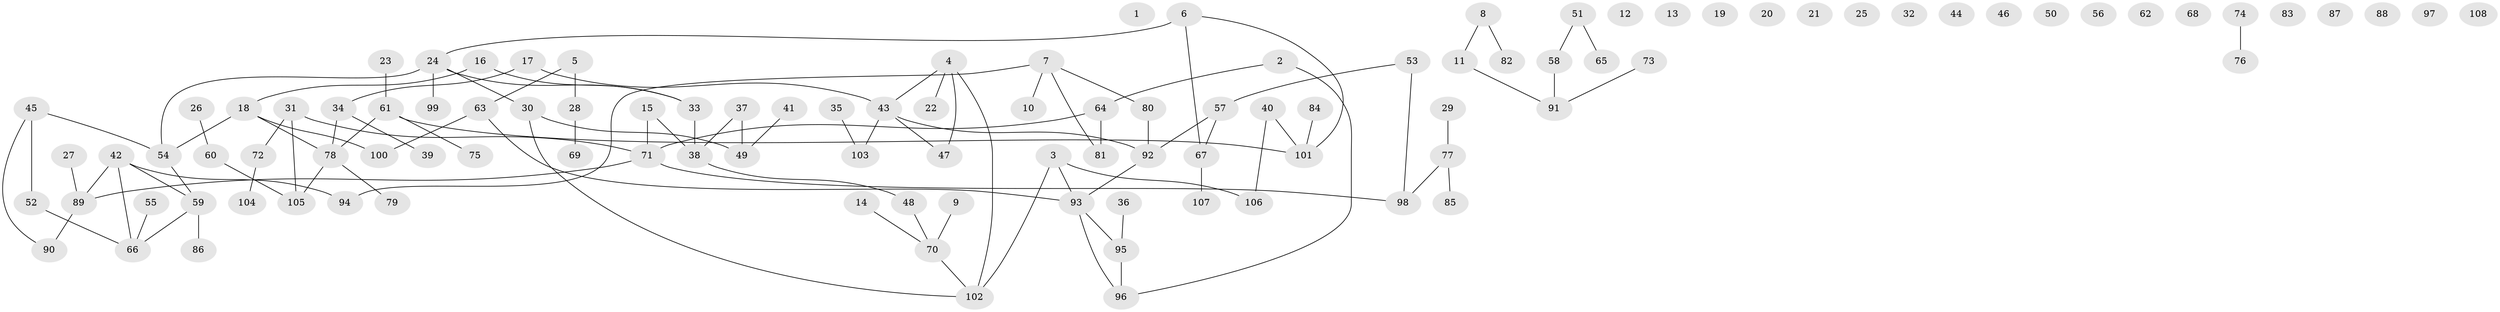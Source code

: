 // coarse degree distribution, {0: 0.3225806451612903, 4: 0.12903225806451613, 8: 0.016129032258064516, 3: 0.0967741935483871, 9: 0.016129032258064516, 1: 0.25806451612903225, 7: 0.016129032258064516, 5: 0.03225806451612903, 2: 0.11290322580645161}
// Generated by graph-tools (version 1.1) at 2025/16/03/04/25 18:16:32]
// undirected, 108 vertices, 106 edges
graph export_dot {
graph [start="1"]
  node [color=gray90,style=filled];
  1;
  2;
  3;
  4;
  5;
  6;
  7;
  8;
  9;
  10;
  11;
  12;
  13;
  14;
  15;
  16;
  17;
  18;
  19;
  20;
  21;
  22;
  23;
  24;
  25;
  26;
  27;
  28;
  29;
  30;
  31;
  32;
  33;
  34;
  35;
  36;
  37;
  38;
  39;
  40;
  41;
  42;
  43;
  44;
  45;
  46;
  47;
  48;
  49;
  50;
  51;
  52;
  53;
  54;
  55;
  56;
  57;
  58;
  59;
  60;
  61;
  62;
  63;
  64;
  65;
  66;
  67;
  68;
  69;
  70;
  71;
  72;
  73;
  74;
  75;
  76;
  77;
  78;
  79;
  80;
  81;
  82;
  83;
  84;
  85;
  86;
  87;
  88;
  89;
  90;
  91;
  92;
  93;
  94;
  95;
  96;
  97;
  98;
  99;
  100;
  101;
  102;
  103;
  104;
  105;
  106;
  107;
  108;
  2 -- 64;
  2 -- 96;
  3 -- 93;
  3 -- 102;
  3 -- 106;
  4 -- 22;
  4 -- 43;
  4 -- 47;
  4 -- 102;
  5 -- 28;
  5 -- 63;
  6 -- 24;
  6 -- 67;
  6 -- 101;
  7 -- 10;
  7 -- 80;
  7 -- 81;
  7 -- 94;
  8 -- 11;
  8 -- 82;
  9 -- 70;
  11 -- 91;
  14 -- 70;
  15 -- 38;
  15 -- 71;
  16 -- 18;
  16 -- 33;
  17 -- 34;
  17 -- 43;
  18 -- 54;
  18 -- 78;
  18 -- 100;
  23 -- 61;
  24 -- 30;
  24 -- 33;
  24 -- 54;
  24 -- 99;
  26 -- 60;
  27 -- 89;
  28 -- 69;
  29 -- 77;
  30 -- 49;
  30 -- 102;
  31 -- 71;
  31 -- 72;
  31 -- 105;
  33 -- 38;
  34 -- 39;
  34 -- 78;
  35 -- 103;
  36 -- 95;
  37 -- 38;
  37 -- 49;
  38 -- 48;
  40 -- 101;
  40 -- 106;
  41 -- 49;
  42 -- 59;
  42 -- 66;
  42 -- 89;
  42 -- 94;
  43 -- 47;
  43 -- 92;
  43 -- 103;
  45 -- 52;
  45 -- 54;
  45 -- 90;
  48 -- 70;
  51 -- 58;
  51 -- 65;
  52 -- 66;
  53 -- 57;
  53 -- 98;
  54 -- 59;
  55 -- 66;
  57 -- 67;
  57 -- 92;
  58 -- 91;
  59 -- 66;
  59 -- 86;
  60 -- 105;
  61 -- 75;
  61 -- 78;
  61 -- 101;
  63 -- 93;
  63 -- 100;
  64 -- 71;
  64 -- 81;
  67 -- 107;
  70 -- 102;
  71 -- 89;
  71 -- 98;
  72 -- 104;
  73 -- 91;
  74 -- 76;
  77 -- 85;
  77 -- 98;
  78 -- 79;
  78 -- 105;
  80 -- 92;
  84 -- 101;
  89 -- 90;
  92 -- 93;
  93 -- 95;
  93 -- 96;
  95 -- 96;
}

